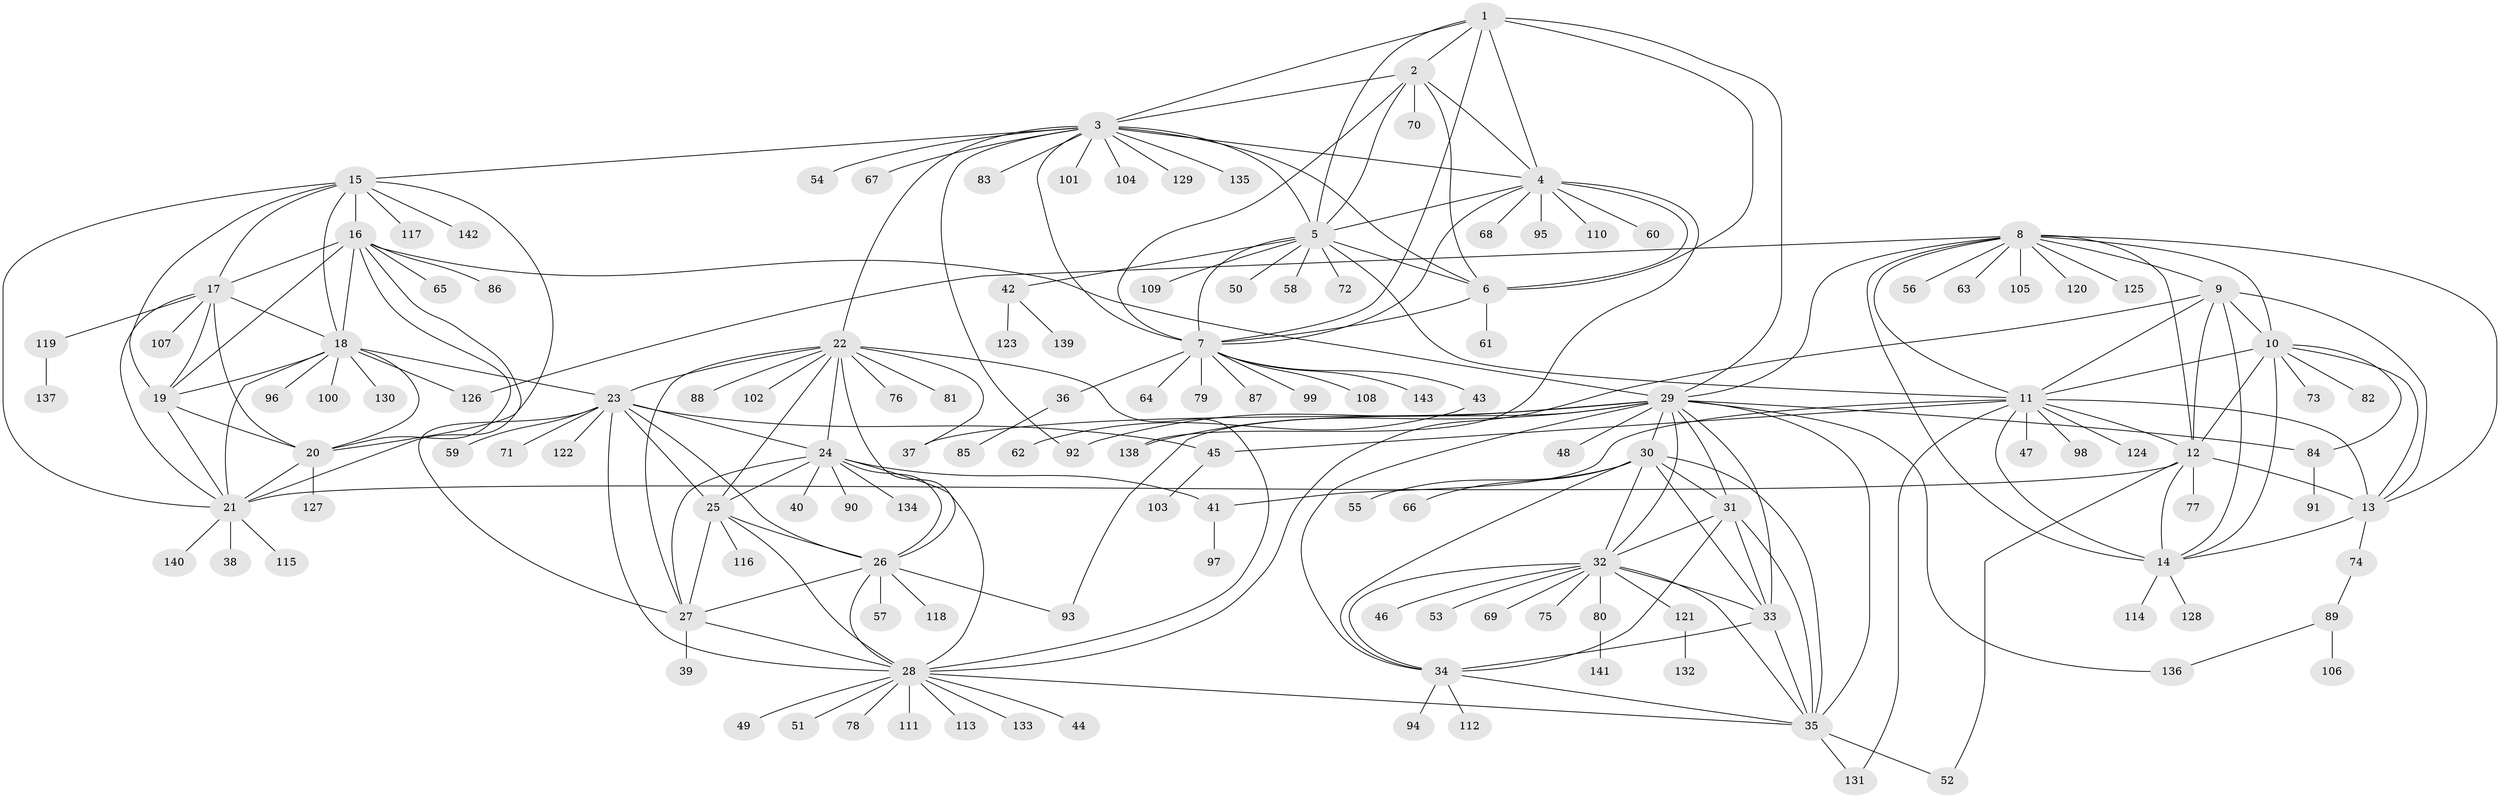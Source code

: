 // coarse degree distribution, {18: 0.008403361344537815, 5: 0.01680672268907563, 13: 0.025210084033613446, 17: 0.008403361344537815, 11: 0.025210084033613446, 10: 0.03361344537815126, 8: 0.008403361344537815, 9: 0.01680672268907563, 4: 0.01680672268907563, 6: 0.03361344537815126, 7: 0.01680672268907563, 12: 0.008403361344537815, 2: 0.06722689075630252, 1: 0.6890756302521008, 3: 0.025210084033613446}
// Generated by graph-tools (version 1.1) at 2025/52/02/27/25 19:52:14]
// undirected, 143 vertices, 234 edges
graph export_dot {
graph [start="1"]
  node [color=gray90,style=filled];
  1;
  2;
  3;
  4;
  5;
  6;
  7;
  8;
  9;
  10;
  11;
  12;
  13;
  14;
  15;
  16;
  17;
  18;
  19;
  20;
  21;
  22;
  23;
  24;
  25;
  26;
  27;
  28;
  29;
  30;
  31;
  32;
  33;
  34;
  35;
  36;
  37;
  38;
  39;
  40;
  41;
  42;
  43;
  44;
  45;
  46;
  47;
  48;
  49;
  50;
  51;
  52;
  53;
  54;
  55;
  56;
  57;
  58;
  59;
  60;
  61;
  62;
  63;
  64;
  65;
  66;
  67;
  68;
  69;
  70;
  71;
  72;
  73;
  74;
  75;
  76;
  77;
  78;
  79;
  80;
  81;
  82;
  83;
  84;
  85;
  86;
  87;
  88;
  89;
  90;
  91;
  92;
  93;
  94;
  95;
  96;
  97;
  98;
  99;
  100;
  101;
  102;
  103;
  104;
  105;
  106;
  107;
  108;
  109;
  110;
  111;
  112;
  113;
  114;
  115;
  116;
  117;
  118;
  119;
  120;
  121;
  122;
  123;
  124;
  125;
  126;
  127;
  128;
  129;
  130;
  131;
  132;
  133;
  134;
  135;
  136;
  137;
  138;
  139;
  140;
  141;
  142;
  143;
  1 -- 2;
  1 -- 3;
  1 -- 4;
  1 -- 5;
  1 -- 6;
  1 -- 7;
  1 -- 29;
  2 -- 3;
  2 -- 4;
  2 -- 5;
  2 -- 6;
  2 -- 7;
  2 -- 70;
  3 -- 4;
  3 -- 5;
  3 -- 6;
  3 -- 7;
  3 -- 15;
  3 -- 22;
  3 -- 54;
  3 -- 67;
  3 -- 83;
  3 -- 92;
  3 -- 101;
  3 -- 104;
  3 -- 129;
  3 -- 135;
  4 -- 5;
  4 -- 6;
  4 -- 7;
  4 -- 60;
  4 -- 68;
  4 -- 95;
  4 -- 110;
  4 -- 138;
  5 -- 6;
  5 -- 7;
  5 -- 11;
  5 -- 42;
  5 -- 50;
  5 -- 58;
  5 -- 72;
  5 -- 109;
  6 -- 7;
  6 -- 61;
  7 -- 36;
  7 -- 43;
  7 -- 64;
  7 -- 79;
  7 -- 87;
  7 -- 99;
  7 -- 108;
  7 -- 143;
  8 -- 9;
  8 -- 10;
  8 -- 11;
  8 -- 12;
  8 -- 13;
  8 -- 14;
  8 -- 29;
  8 -- 56;
  8 -- 63;
  8 -- 105;
  8 -- 120;
  8 -- 125;
  8 -- 126;
  9 -- 10;
  9 -- 11;
  9 -- 12;
  9 -- 13;
  9 -- 14;
  9 -- 28;
  10 -- 11;
  10 -- 12;
  10 -- 13;
  10 -- 14;
  10 -- 73;
  10 -- 82;
  10 -- 84;
  11 -- 12;
  11 -- 13;
  11 -- 14;
  11 -- 41;
  11 -- 45;
  11 -- 47;
  11 -- 98;
  11 -- 124;
  11 -- 131;
  12 -- 13;
  12 -- 14;
  12 -- 21;
  12 -- 52;
  12 -- 77;
  13 -- 14;
  13 -- 74;
  14 -- 114;
  14 -- 128;
  15 -- 16;
  15 -- 17;
  15 -- 18;
  15 -- 19;
  15 -- 20;
  15 -- 21;
  15 -- 117;
  15 -- 142;
  16 -- 17;
  16 -- 18;
  16 -- 19;
  16 -- 20;
  16 -- 21;
  16 -- 29;
  16 -- 65;
  16 -- 86;
  17 -- 18;
  17 -- 19;
  17 -- 20;
  17 -- 21;
  17 -- 107;
  17 -- 119;
  18 -- 19;
  18 -- 20;
  18 -- 21;
  18 -- 23;
  18 -- 96;
  18 -- 100;
  18 -- 126;
  18 -- 130;
  19 -- 20;
  19 -- 21;
  20 -- 21;
  20 -- 127;
  21 -- 38;
  21 -- 115;
  21 -- 140;
  22 -- 23;
  22 -- 24;
  22 -- 25;
  22 -- 26;
  22 -- 27;
  22 -- 28;
  22 -- 37;
  22 -- 76;
  22 -- 81;
  22 -- 88;
  22 -- 102;
  23 -- 24;
  23 -- 25;
  23 -- 26;
  23 -- 27;
  23 -- 28;
  23 -- 45;
  23 -- 59;
  23 -- 71;
  23 -- 122;
  24 -- 25;
  24 -- 26;
  24 -- 27;
  24 -- 28;
  24 -- 40;
  24 -- 41;
  24 -- 90;
  24 -- 134;
  25 -- 26;
  25 -- 27;
  25 -- 28;
  25 -- 116;
  26 -- 27;
  26 -- 28;
  26 -- 57;
  26 -- 93;
  26 -- 118;
  27 -- 28;
  27 -- 39;
  28 -- 35;
  28 -- 44;
  28 -- 49;
  28 -- 51;
  28 -- 78;
  28 -- 111;
  28 -- 113;
  28 -- 133;
  29 -- 30;
  29 -- 31;
  29 -- 32;
  29 -- 33;
  29 -- 34;
  29 -- 35;
  29 -- 37;
  29 -- 48;
  29 -- 84;
  29 -- 92;
  29 -- 93;
  29 -- 136;
  29 -- 138;
  30 -- 31;
  30 -- 32;
  30 -- 33;
  30 -- 34;
  30 -- 35;
  30 -- 55;
  30 -- 66;
  31 -- 32;
  31 -- 33;
  31 -- 34;
  31 -- 35;
  32 -- 33;
  32 -- 34;
  32 -- 35;
  32 -- 46;
  32 -- 53;
  32 -- 69;
  32 -- 75;
  32 -- 80;
  32 -- 121;
  33 -- 34;
  33 -- 35;
  34 -- 35;
  34 -- 94;
  34 -- 112;
  35 -- 52;
  35 -- 131;
  36 -- 85;
  41 -- 97;
  42 -- 123;
  42 -- 139;
  43 -- 62;
  45 -- 103;
  74 -- 89;
  80 -- 141;
  84 -- 91;
  89 -- 106;
  89 -- 136;
  119 -- 137;
  121 -- 132;
}

